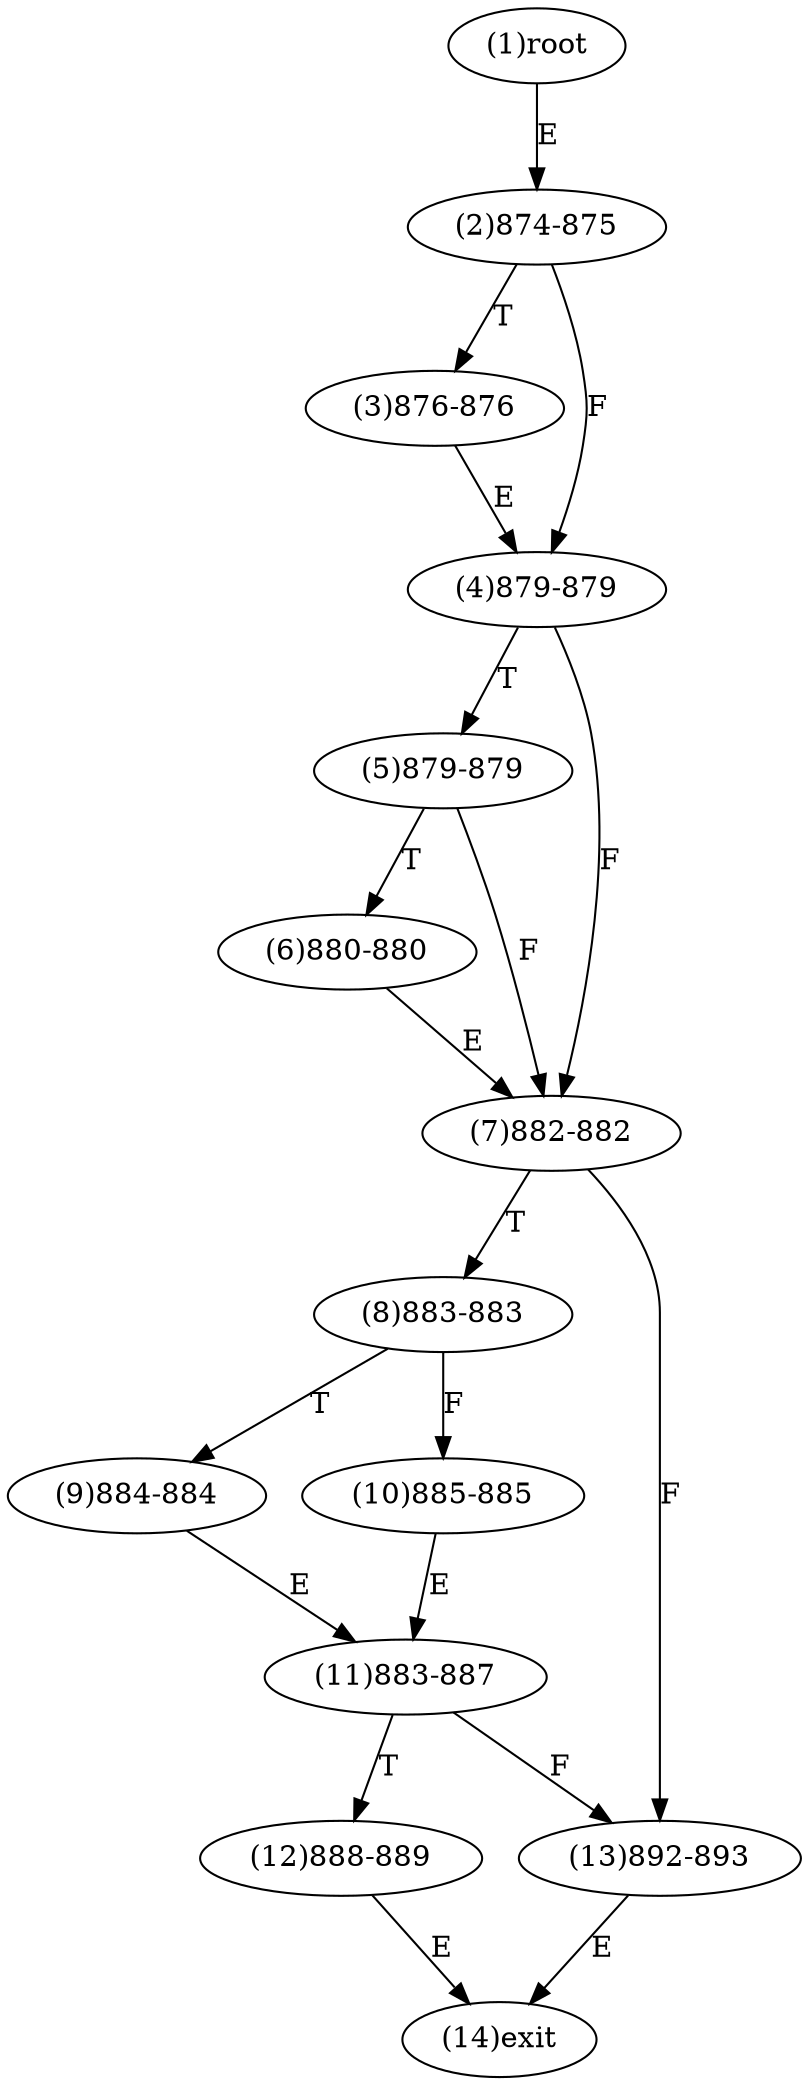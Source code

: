 digraph "" { 
1[ label="(1)root"];
2[ label="(2)874-875"];
3[ label="(3)876-876"];
4[ label="(4)879-879"];
5[ label="(5)879-879"];
6[ label="(6)880-880"];
7[ label="(7)882-882"];
8[ label="(8)883-883"];
9[ label="(9)884-884"];
10[ label="(10)885-885"];
11[ label="(11)883-887"];
12[ label="(12)888-889"];
13[ label="(13)892-893"];
14[ label="(14)exit"];
1->2[ label="E"];
2->4[ label="F"];
2->3[ label="T"];
3->4[ label="E"];
4->7[ label="F"];
4->5[ label="T"];
5->7[ label="F"];
5->6[ label="T"];
6->7[ label="E"];
7->13[ label="F"];
7->8[ label="T"];
8->10[ label="F"];
8->9[ label="T"];
9->11[ label="E"];
10->11[ label="E"];
11->13[ label="F"];
11->12[ label="T"];
12->14[ label="E"];
13->14[ label="E"];
}